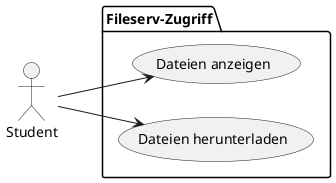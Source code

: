 @startuml
left to right direction
actor Student as stu

package Fileserv-Zugriff {
	usecase "Dateien anzeigen" as fs_1
	usecase "Dateien herunterladen" as fs_2
}

stu --> fs_1
stu --> fs_2

@enduml
